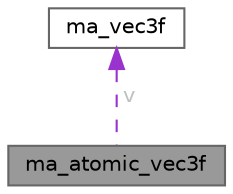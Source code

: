 digraph "ma_atomic_vec3f"
{
 // LATEX_PDF_SIZE
  bgcolor="transparent";
  edge [fontname=Helvetica,fontsize=10,labelfontname=Helvetica,labelfontsize=10];
  node [fontname=Helvetica,fontsize=10,shape=box,height=0.2,width=0.4];
  Node1 [id="Node000001",label="ma_atomic_vec3f",height=0.2,width=0.4,color="gray40", fillcolor="grey60", style="filled", fontcolor="black",tooltip=" "];
  Node2 -> Node1 [id="edge3_Node000001_Node000002",dir="back",color="darkorchid3",style="dashed",tooltip=" ",label=" v",fontcolor="grey" ];
  Node2 [id="Node000002",label="ma_vec3f",height=0.2,width=0.4,color="gray40", fillcolor="white", style="filled",URL="$structma__vec3f.html",tooltip=" "];
}
